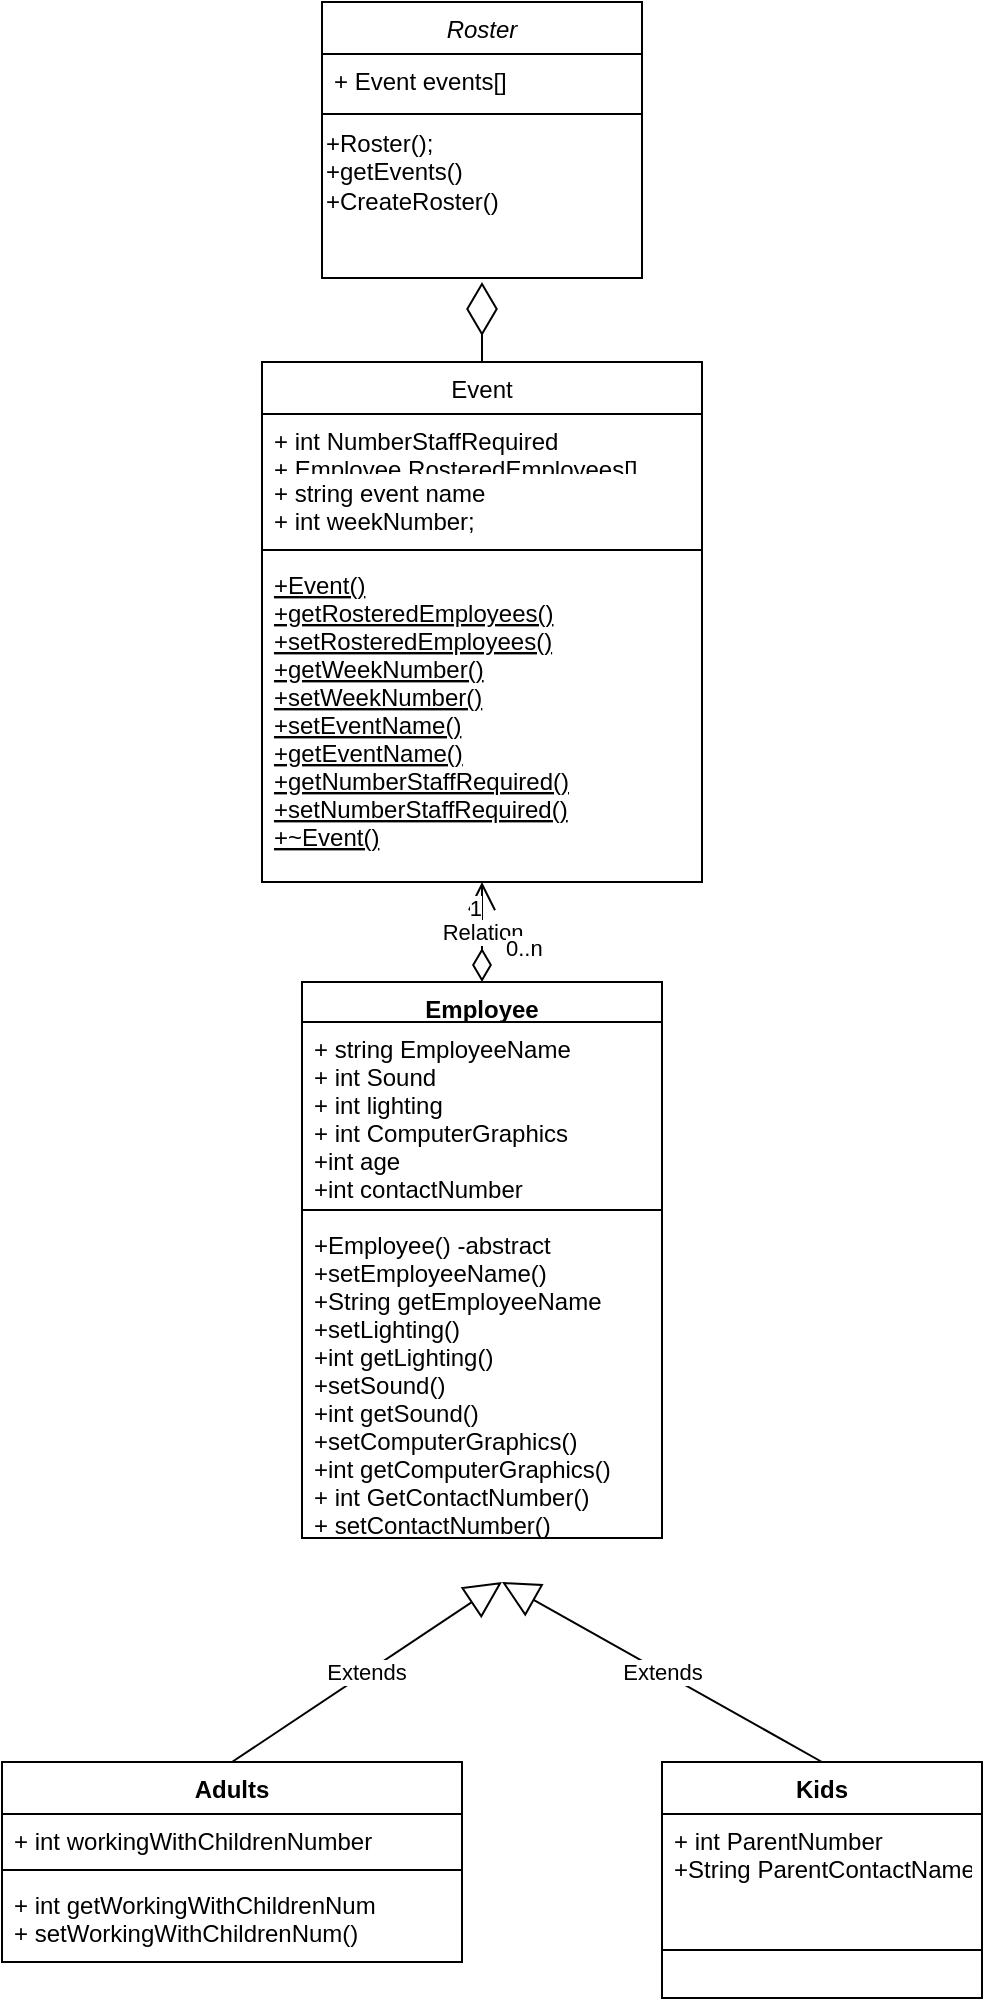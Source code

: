 <mxfile version="15.2.7" type="github">
  <diagram id="C5RBs43oDa-KdzZeNtuy" name="Page-1">
    <mxGraphModel dx="272" dy="571" grid="1" gridSize="10" guides="1" tooltips="1" connect="1" arrows="1" fold="1" page="1" pageScale="1" pageWidth="827" pageHeight="1169" math="0" shadow="0">
      <root>
        <mxCell id="WIyWlLk6GJQsqaUBKTNV-0" />
        <mxCell id="WIyWlLk6GJQsqaUBKTNV-1" parent="WIyWlLk6GJQsqaUBKTNV-0" />
        <mxCell id="zkfFHV4jXpPFQw0GAbJ--0" value="Roster" style="swimlane;fontStyle=2;align=center;verticalAlign=top;childLayout=stackLayout;horizontal=1;startSize=26;horizontalStack=0;resizeParent=1;resizeLast=0;collapsible=1;marginBottom=0;rounded=0;shadow=0;strokeWidth=1;" parent="WIyWlLk6GJQsqaUBKTNV-1" vertex="1">
          <mxGeometry x="220" y="120" width="160" height="138" as="geometry">
            <mxRectangle x="230" y="140" width="160" height="26" as="alternateBounds" />
          </mxGeometry>
        </mxCell>
        <mxCell id="zkfFHV4jXpPFQw0GAbJ--1" value="+ Event events[]" style="text;align=left;verticalAlign=top;spacingLeft=4;spacingRight=4;overflow=hidden;rotatable=0;points=[[0,0.5],[1,0.5]];portConstraint=eastwest;" parent="zkfFHV4jXpPFQw0GAbJ--0" vertex="1">
          <mxGeometry y="26" width="160" height="26" as="geometry" />
        </mxCell>
        <mxCell id="zkfFHV4jXpPFQw0GAbJ--4" value="" style="line;html=1;strokeWidth=1;align=left;verticalAlign=middle;spacingTop=-1;spacingLeft=3;spacingRight=3;rotatable=0;labelPosition=right;points=[];portConstraint=eastwest;" parent="zkfFHV4jXpPFQw0GAbJ--0" vertex="1">
          <mxGeometry y="52" width="160" height="8" as="geometry" />
        </mxCell>
        <mxCell id="PKsJKQqPV7YX6nOiL1vu-18" value="+Roster();&lt;br&gt;+getEvents()&lt;br&gt;+CreateRoster()&lt;br&gt;" style="text;html=1;align=left;verticalAlign=middle;resizable=0;points=[];autosize=1;strokeColor=none;fillColor=none;" parent="zkfFHV4jXpPFQw0GAbJ--0" vertex="1">
          <mxGeometry y="60" width="160" height="50" as="geometry" />
        </mxCell>
        <mxCell id="zkfFHV4jXpPFQw0GAbJ--6" value="Event" style="swimlane;fontStyle=0;align=center;verticalAlign=top;childLayout=stackLayout;horizontal=1;startSize=26;horizontalStack=0;resizeParent=1;resizeLast=0;collapsible=1;marginBottom=0;rounded=0;shadow=0;strokeWidth=1;" parent="WIyWlLk6GJQsqaUBKTNV-1" vertex="1">
          <mxGeometry x="190" y="300" width="220" height="260" as="geometry">
            <mxRectangle x="130" y="380" width="160" height="26" as="alternateBounds" />
          </mxGeometry>
        </mxCell>
        <mxCell id="zkfFHV4jXpPFQw0GAbJ--7" value="+ int NumberStaffRequired&#xa;+ Employee RosteredEmployees[]&#xa;" style="text;align=left;verticalAlign=top;spacingLeft=4;spacingRight=4;overflow=hidden;rotatable=0;points=[[0,0.5],[1,0.5]];portConstraint=eastwest;" parent="zkfFHV4jXpPFQw0GAbJ--6" vertex="1">
          <mxGeometry y="26" width="220" height="26" as="geometry" />
        </mxCell>
        <mxCell id="zkfFHV4jXpPFQw0GAbJ--8" value="+ string event name&#xa;+ int weekNumber;&#xa;" style="text;align=left;verticalAlign=top;spacingLeft=4;spacingRight=4;overflow=hidden;rotatable=0;points=[[0,0.5],[1,0.5]];portConstraint=eastwest;rounded=0;shadow=0;html=0;" parent="zkfFHV4jXpPFQw0GAbJ--6" vertex="1">
          <mxGeometry y="52" width="220" height="38" as="geometry" />
        </mxCell>
        <mxCell id="zkfFHV4jXpPFQw0GAbJ--9" value="" style="line;html=1;strokeWidth=1;align=left;verticalAlign=middle;spacingTop=-1;spacingLeft=3;spacingRight=3;rotatable=0;labelPosition=right;points=[];portConstraint=eastwest;" parent="zkfFHV4jXpPFQw0GAbJ--6" vertex="1">
          <mxGeometry y="90" width="220" height="8" as="geometry" />
        </mxCell>
        <mxCell id="zkfFHV4jXpPFQw0GAbJ--10" value="+Event()&#xa;+getRosteredEmployees()&#xa;+setRosteredEmployees()&#xa;+getWeekNumber()&#xa;+setWeekNumber()&#xa;+setEventName()&#xa;+getEventName()&#xa;+getNumberStaffRequired()&#xa;+setNumberStaffRequired()&#xa;+~Event()&#xa;&#xa;" style="text;align=left;verticalAlign=top;spacingLeft=4;spacingRight=4;overflow=hidden;rotatable=0;points=[[0,0.5],[1,0.5]];portConstraint=eastwest;fontStyle=4" parent="zkfFHV4jXpPFQw0GAbJ--6" vertex="1">
          <mxGeometry y="98" width="220" height="152" as="geometry" />
        </mxCell>
        <mxCell id="PKsJKQqPV7YX6nOiL1vu-0" value="Employee" style="swimlane;fontStyle=1;align=center;verticalAlign=top;childLayout=stackLayout;horizontal=1;startSize=20;horizontalStack=0;resizeParent=1;resizeParentMax=0;resizeLast=0;collapsible=1;marginBottom=0;" parent="WIyWlLk6GJQsqaUBKTNV-1" vertex="1">
          <mxGeometry x="210" y="610" width="180" height="278" as="geometry" />
        </mxCell>
        <mxCell id="PKsJKQqPV7YX6nOiL1vu-1" value="+ string EmployeeName&#xa;+ int Sound&#xa;+ int lighting&#xa;+ int ComputerGraphics&#xa;+int age&#xa;+int contactNumber" style="text;strokeColor=none;fillColor=none;align=left;verticalAlign=top;spacingLeft=4;spacingRight=4;overflow=hidden;rotatable=0;points=[[0,0.5],[1,0.5]];portConstraint=eastwest;" parent="PKsJKQqPV7YX6nOiL1vu-0" vertex="1">
          <mxGeometry y="20" width="180" height="90" as="geometry" />
        </mxCell>
        <mxCell id="PKsJKQqPV7YX6nOiL1vu-2" value="" style="line;strokeWidth=1;fillColor=none;align=left;verticalAlign=middle;spacingTop=-1;spacingLeft=3;spacingRight=3;rotatable=0;labelPosition=right;points=[];portConstraint=eastwest;" parent="PKsJKQqPV7YX6nOiL1vu-0" vertex="1">
          <mxGeometry y="110" width="180" height="8" as="geometry" />
        </mxCell>
        <mxCell id="PKsJKQqPV7YX6nOiL1vu-3" value="+Employee() -abstract&#xa;+setEmployeeName()&#xa;+String getEmployeeName&#xa;+setLighting()&#xa;+int getLighting()&#xa;+setSound()&#xa;+int getSound()&#xa;+setComputerGraphics()&#xa;+int getComputerGraphics()&#xa;+ int GetContactNumber()&#xa;+ setContactNumber()&#xa;" style="text;strokeColor=none;fillColor=none;align=left;verticalAlign=top;spacingLeft=4;spacingRight=4;overflow=hidden;rotatable=0;points=[[0,0.5],[1,0.5]];portConstraint=eastwest;" parent="PKsJKQqPV7YX6nOiL1vu-0" vertex="1">
          <mxGeometry y="118" width="180" height="160" as="geometry" />
        </mxCell>
        <mxCell id="PKsJKQqPV7YX6nOiL1vu-4" value="Kids" style="swimlane;fontStyle=1;align=center;verticalAlign=top;childLayout=stackLayout;horizontal=1;startSize=26;horizontalStack=0;resizeParent=1;resizeParentMax=0;resizeLast=0;collapsible=1;marginBottom=0;" parent="WIyWlLk6GJQsqaUBKTNV-1" vertex="1">
          <mxGeometry x="390" y="1000" width="160" height="118" as="geometry" />
        </mxCell>
        <mxCell id="PKsJKQqPV7YX6nOiL1vu-5" value="+ int ParentNumber&#xa;+String ParentContactName" style="text;strokeColor=none;fillColor=none;align=left;verticalAlign=top;spacingLeft=4;spacingRight=4;overflow=hidden;rotatable=0;points=[[0,0.5],[1,0.5]];portConstraint=eastwest;" parent="PKsJKQqPV7YX6nOiL1vu-4" vertex="1">
          <mxGeometry y="26" width="160" height="44" as="geometry" />
        </mxCell>
        <mxCell id="PKsJKQqPV7YX6nOiL1vu-6" value="" style="line;strokeWidth=1;fillColor=none;align=left;verticalAlign=middle;spacingTop=-1;spacingLeft=3;spacingRight=3;rotatable=0;labelPosition=right;points=[];portConstraint=eastwest;" parent="PKsJKQqPV7YX6nOiL1vu-4" vertex="1">
          <mxGeometry y="70" width="160" height="48" as="geometry" />
        </mxCell>
        <mxCell id="PKsJKQqPV7YX6nOiL1vu-8" value="Adults" style="swimlane;fontStyle=1;align=center;verticalAlign=top;childLayout=stackLayout;horizontal=1;startSize=26;horizontalStack=0;resizeParent=1;resizeParentMax=0;resizeLast=0;collapsible=1;marginBottom=0;" parent="WIyWlLk6GJQsqaUBKTNV-1" vertex="1">
          <mxGeometry x="60" y="1000" width="230" height="100" as="geometry" />
        </mxCell>
        <mxCell id="ljBFtL3j8um4c9siC0ev-3" value="+ int workingWithChildrenNumber" style="text;strokeColor=none;fillColor=none;align=left;verticalAlign=top;spacingLeft=4;spacingRight=4;overflow=hidden;rotatable=0;points=[[0,0.5],[1,0.5]];portConstraint=eastwest;" vertex="1" parent="PKsJKQqPV7YX6nOiL1vu-8">
          <mxGeometry y="26" width="230" height="24" as="geometry" />
        </mxCell>
        <mxCell id="PKsJKQqPV7YX6nOiL1vu-10" value="" style="line;strokeWidth=1;fillColor=none;align=left;verticalAlign=middle;spacingTop=-1;spacingLeft=3;spacingRight=3;rotatable=0;labelPosition=right;points=[];portConstraint=eastwest;" parent="PKsJKQqPV7YX6nOiL1vu-8" vertex="1">
          <mxGeometry y="50" width="230" height="8" as="geometry" />
        </mxCell>
        <mxCell id="ljBFtL3j8um4c9siC0ev-7" value="+ int getWorkingWithChildrenNum&#xa;+ setWorkingWithChildrenNum()" style="text;strokeColor=none;fillColor=none;align=left;verticalAlign=top;spacingLeft=4;spacingRight=4;overflow=hidden;rotatable=0;points=[[0,0.5],[1,0.5]];portConstraint=eastwest;" vertex="1" parent="PKsJKQqPV7YX6nOiL1vu-8">
          <mxGeometry y="58" width="230" height="42" as="geometry" />
        </mxCell>
        <mxCell id="PKsJKQqPV7YX6nOiL1vu-14" value="" style="endArrow=diamondThin;endFill=0;endSize=24;html=1;exitX=0.5;exitY=0;exitDx=0;exitDy=0;" parent="WIyWlLk6GJQsqaUBKTNV-1" source="zkfFHV4jXpPFQw0GAbJ--6" edge="1">
          <mxGeometry width="160" relative="1" as="geometry">
            <mxPoint x="250" y="470" as="sourcePoint" />
            <mxPoint x="300" y="260" as="targetPoint" />
          </mxGeometry>
        </mxCell>
        <mxCell id="PKsJKQqPV7YX6nOiL1vu-16" value="Extends" style="endArrow=block;endSize=16;endFill=0;html=1;exitX=0.5;exitY=0;exitDx=0;exitDy=0;" parent="WIyWlLk6GJQsqaUBKTNV-1" source="PKsJKQqPV7YX6nOiL1vu-4" edge="1">
          <mxGeometry width="160" relative="1" as="geometry">
            <mxPoint x="250" y="620" as="sourcePoint" />
            <mxPoint x="310" y="910" as="targetPoint" />
          </mxGeometry>
        </mxCell>
        <mxCell id="PKsJKQqPV7YX6nOiL1vu-17" value="Extends" style="endArrow=block;endSize=16;endFill=0;html=1;exitX=0.5;exitY=0;exitDx=0;exitDy=0;" parent="WIyWlLk6GJQsqaUBKTNV-1" source="PKsJKQqPV7YX6nOiL1vu-8" edge="1">
          <mxGeometry width="160" relative="1" as="geometry">
            <mxPoint x="470" y="840" as="sourcePoint" />
            <mxPoint x="310" y="910" as="targetPoint" />
          </mxGeometry>
        </mxCell>
        <mxCell id="ljBFtL3j8um4c9siC0ev-0" value="Relation" style="endArrow=open;html=1;endSize=12;startArrow=diamondThin;startSize=14;startFill=0;edgeStyle=orthogonalEdgeStyle;entryX=0.5;entryY=1;entryDx=0;entryDy=0;exitX=0.5;exitY=0;exitDx=0;exitDy=0;" edge="1" parent="WIyWlLk6GJQsqaUBKTNV-1" source="PKsJKQqPV7YX6nOiL1vu-0" target="zkfFHV4jXpPFQw0GAbJ--6">
          <mxGeometry relative="1" as="geometry">
            <mxPoint x="490" y="670" as="sourcePoint" />
            <mxPoint x="320" y="580" as="targetPoint" />
          </mxGeometry>
        </mxCell>
        <mxCell id="ljBFtL3j8um4c9siC0ev-1" value="0..n" style="edgeLabel;resizable=0;html=1;align=left;verticalAlign=top;" connectable="0" vertex="1" parent="ljBFtL3j8um4c9siC0ev-0">
          <mxGeometry x="-1" relative="1" as="geometry">
            <mxPoint x="10" y="-30" as="offset" />
          </mxGeometry>
        </mxCell>
        <mxCell id="ljBFtL3j8um4c9siC0ev-2" value="1" style="edgeLabel;resizable=0;html=1;align=right;verticalAlign=top;" connectable="0" vertex="1" parent="ljBFtL3j8um4c9siC0ev-0">
          <mxGeometry x="1" relative="1" as="geometry" />
        </mxCell>
      </root>
    </mxGraphModel>
  </diagram>
</mxfile>
